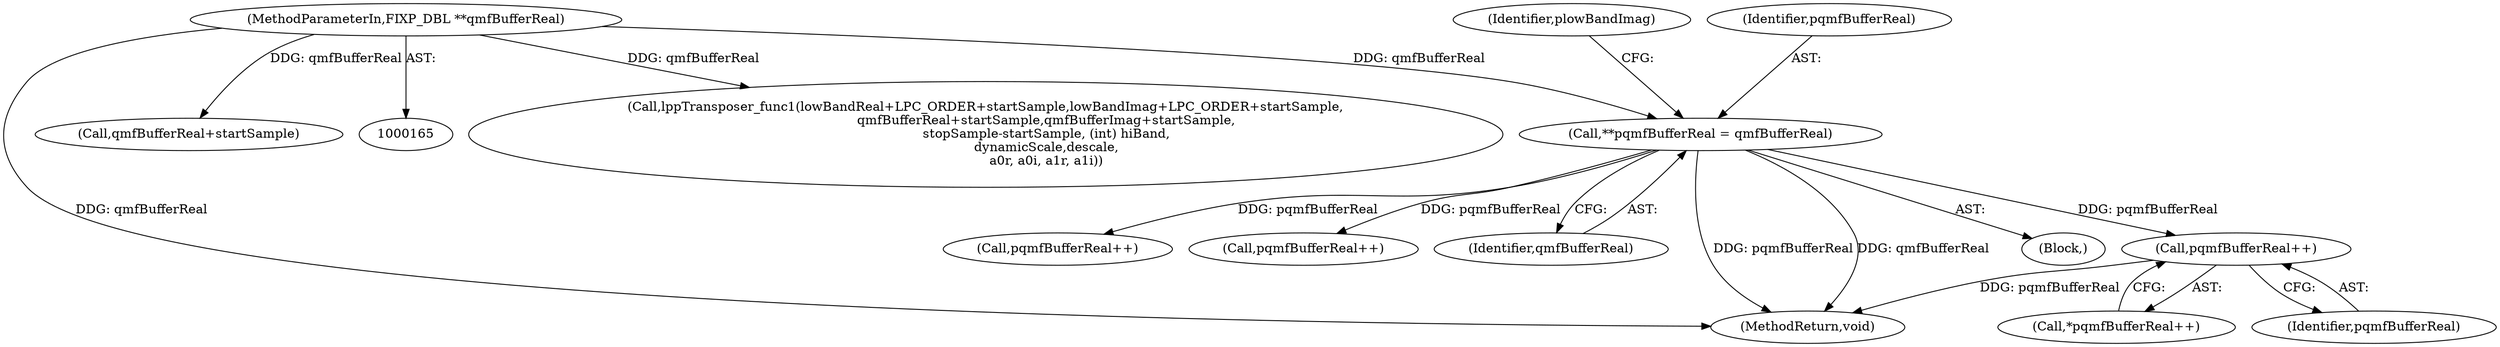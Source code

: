 digraph "0_Android_8e3be529372892e20ccf196809bc73276c822189@pointer" {
"1000522" [label="(Call,pqmfBufferReal++)"];
"1000433" [label="(Call,**pqmfBufferReal = qmfBufferReal)"];
"1000168" [label="(MethodParameterIn,FIXP_DBL **qmfBufferReal)"];
"1000439" [label="(Identifier,plowBandImag)"];
"1000522" [label="(Call,pqmfBufferReal++)"];
"1000593" [label="(Call,pqmfBufferReal++)"];
"1000523" [label="(Identifier,pqmfBufferReal)"];
"1001825" [label="(Call,lppTransposer_func1(lowBandReal+LPC_ORDER+startSample,lowBandImag+LPC_ORDER+startSample,\n                              qmfBufferReal+startSample,qmfBufferImag+startSample,\n                              stopSample-startSample, (int) hiBand,\n                              dynamicScale,descale,\n                              a0r, a0i, a1r, a1i))"];
"1000521" [label="(Call,*pqmfBufferReal++)"];
"1000568" [label="(Call,pqmfBufferReal++)"];
"1000433" [label="(Call,**pqmfBufferReal = qmfBufferReal)"];
"1000435" [label="(Identifier,qmfBufferReal)"];
"1002027" [label="(MethodReturn,void)"];
"1001836" [label="(Call,qmfBufferReal+startSample)"];
"1000434" [label="(Identifier,pqmfBufferReal)"];
"1000426" [label="(Block,)"];
"1000168" [label="(MethodParameterIn,FIXP_DBL **qmfBufferReal)"];
"1000522" -> "1000521"  [label="AST: "];
"1000522" -> "1000523"  [label="CFG: "];
"1000523" -> "1000522"  [label="AST: "];
"1000521" -> "1000522"  [label="CFG: "];
"1000522" -> "1002027"  [label="DDG: pqmfBufferReal"];
"1000433" -> "1000522"  [label="DDG: pqmfBufferReal"];
"1000433" -> "1000426"  [label="AST: "];
"1000433" -> "1000435"  [label="CFG: "];
"1000434" -> "1000433"  [label="AST: "];
"1000435" -> "1000433"  [label="AST: "];
"1000439" -> "1000433"  [label="CFG: "];
"1000433" -> "1002027"  [label="DDG: pqmfBufferReal"];
"1000433" -> "1002027"  [label="DDG: qmfBufferReal"];
"1000168" -> "1000433"  [label="DDG: qmfBufferReal"];
"1000433" -> "1000568"  [label="DDG: pqmfBufferReal"];
"1000433" -> "1000593"  [label="DDG: pqmfBufferReal"];
"1000168" -> "1000165"  [label="AST: "];
"1000168" -> "1002027"  [label="DDG: qmfBufferReal"];
"1000168" -> "1001825"  [label="DDG: qmfBufferReal"];
"1000168" -> "1001836"  [label="DDG: qmfBufferReal"];
}
